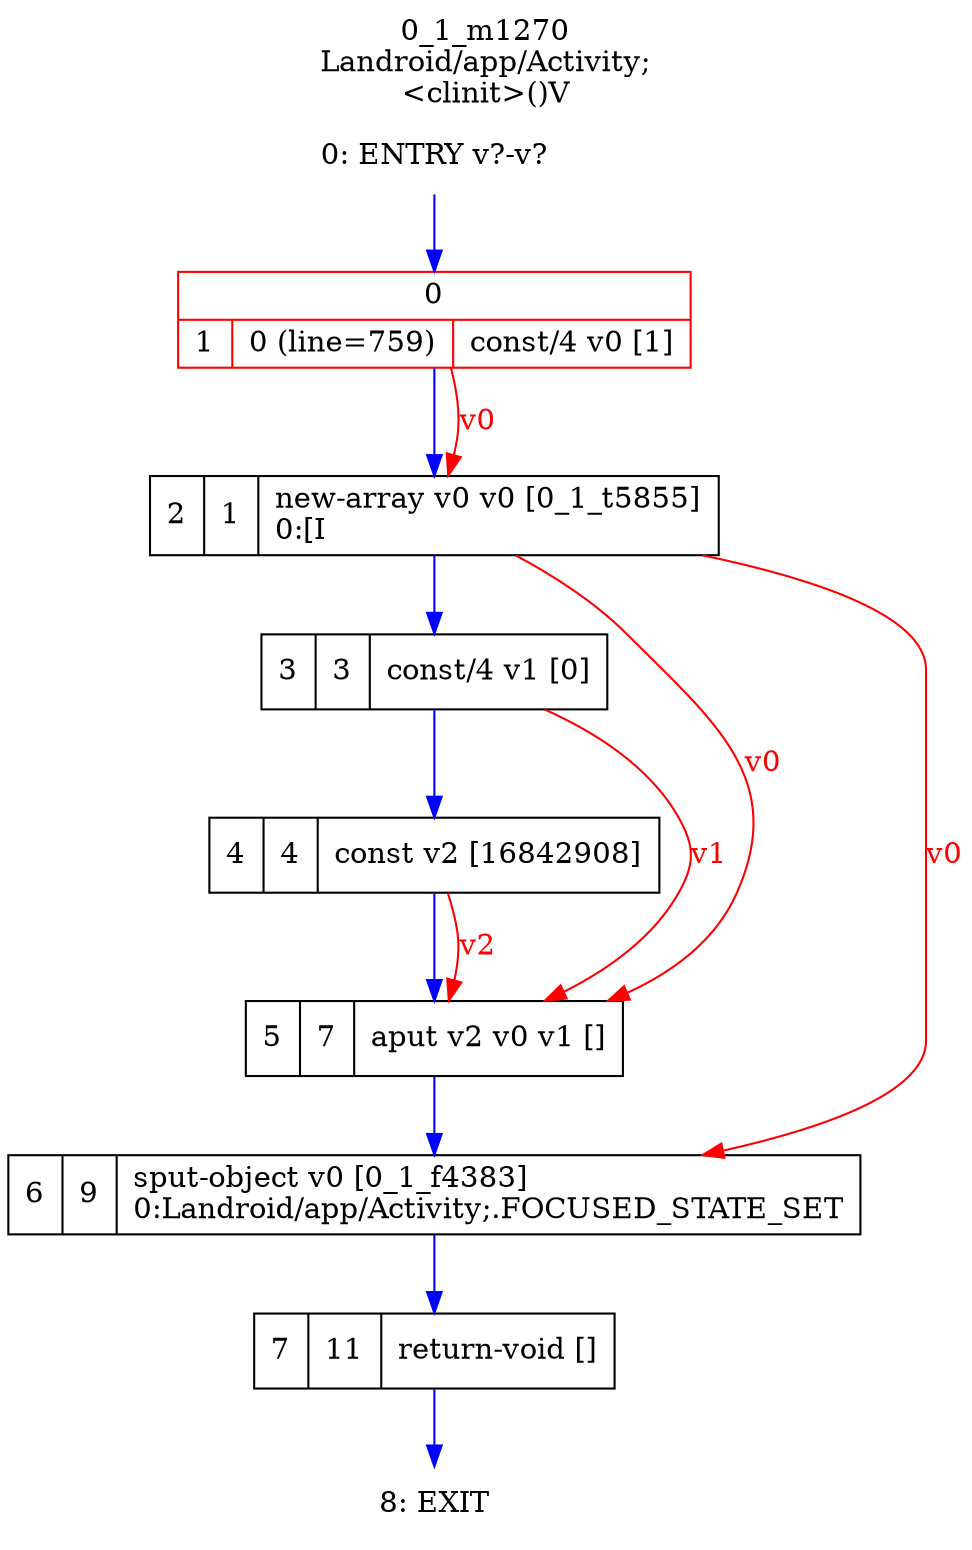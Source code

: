 digraph G {
rankdir=UD;
labelloc=t;
label="0_1_m1270\nLandroid/app/Activity;
<clinit>()V";
0[label="0: ENTRY v?-v?",shape=plaintext];
1[label="{0|{1|0 (line=759)|const/4 v0 [1]\l}}",shape=record, color=red];
2[label="2|1|new-array v0 v0 [0_1_t5855]\l0:[I\l",shape=record];
3[label="3|3|const/4 v1 [0]\l",shape=record];
4[label="4|4|const v2 [16842908]\l",shape=record];
5[label="5|7|aput v2 v0 v1 []\l",shape=record];
6[label="6|9|sput-object v0 [0_1_f4383]\l0:Landroid/app/Activity;.FOCUSED_STATE_SET\l",shape=record];
7[label="7|11|return-void []\l",shape=record];
8[label="8: EXIT",shape=plaintext];
0->1 [color=blue, fontcolor=blue,weight=100, taillabel=""];
1->2 [color=blue, fontcolor=blue,weight=100, taillabel=""];
2->3 [color=blue, fontcolor=blue,weight=100, taillabel=""];
3->4 [color=blue, fontcolor=blue,weight=100, taillabel=""];
4->5 [color=blue, fontcolor=blue,weight=100, taillabel=""];
5->6 [color=blue, fontcolor=blue,weight=100, taillabel=""];
6->7 [color=blue, fontcolor=blue,weight=100, taillabel=""];
7->8 [color=blue, fontcolor=blue,weight=100, taillabel=""];
1->2 [color=red, fontcolor=red, label="v0"];
2->5 [color=red, fontcolor=red, label="v0"];
3->5 [color=red, fontcolor=red, label="v1"];
4->5 [color=red, fontcolor=red, label="v2"];
2->6 [color=red, fontcolor=red, label="v0"];
}
